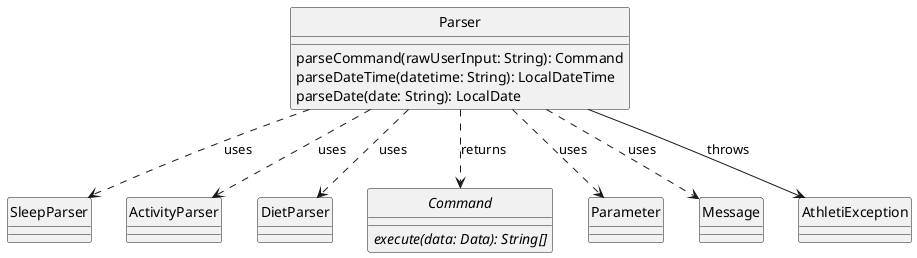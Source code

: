 @startuml
'https://plantuml.com/class-diagram
hide circle

class Parser {
  parseCommand(rawUserInput: String): Command
  parseDateTime(datetime: String): LocalDateTime
  parseDate(date: String): LocalDate
}

class SleepParser {}
class ActivityParser {}
class DietParser {}

abstract class Command {
  {abstract} execute(data: Data): String[]
}

class Parameter {}
class Message {}
class AthletiException {}

Parser ..> Command : returns
Parser --> AthletiException : throws
Parser ..> SleepParser : uses
Parser ..> ActivityParser : uses
Parser ..> DietParser : uses
Parser ..> Parameter : uses
Parser ..> Message : uses

@enduml
